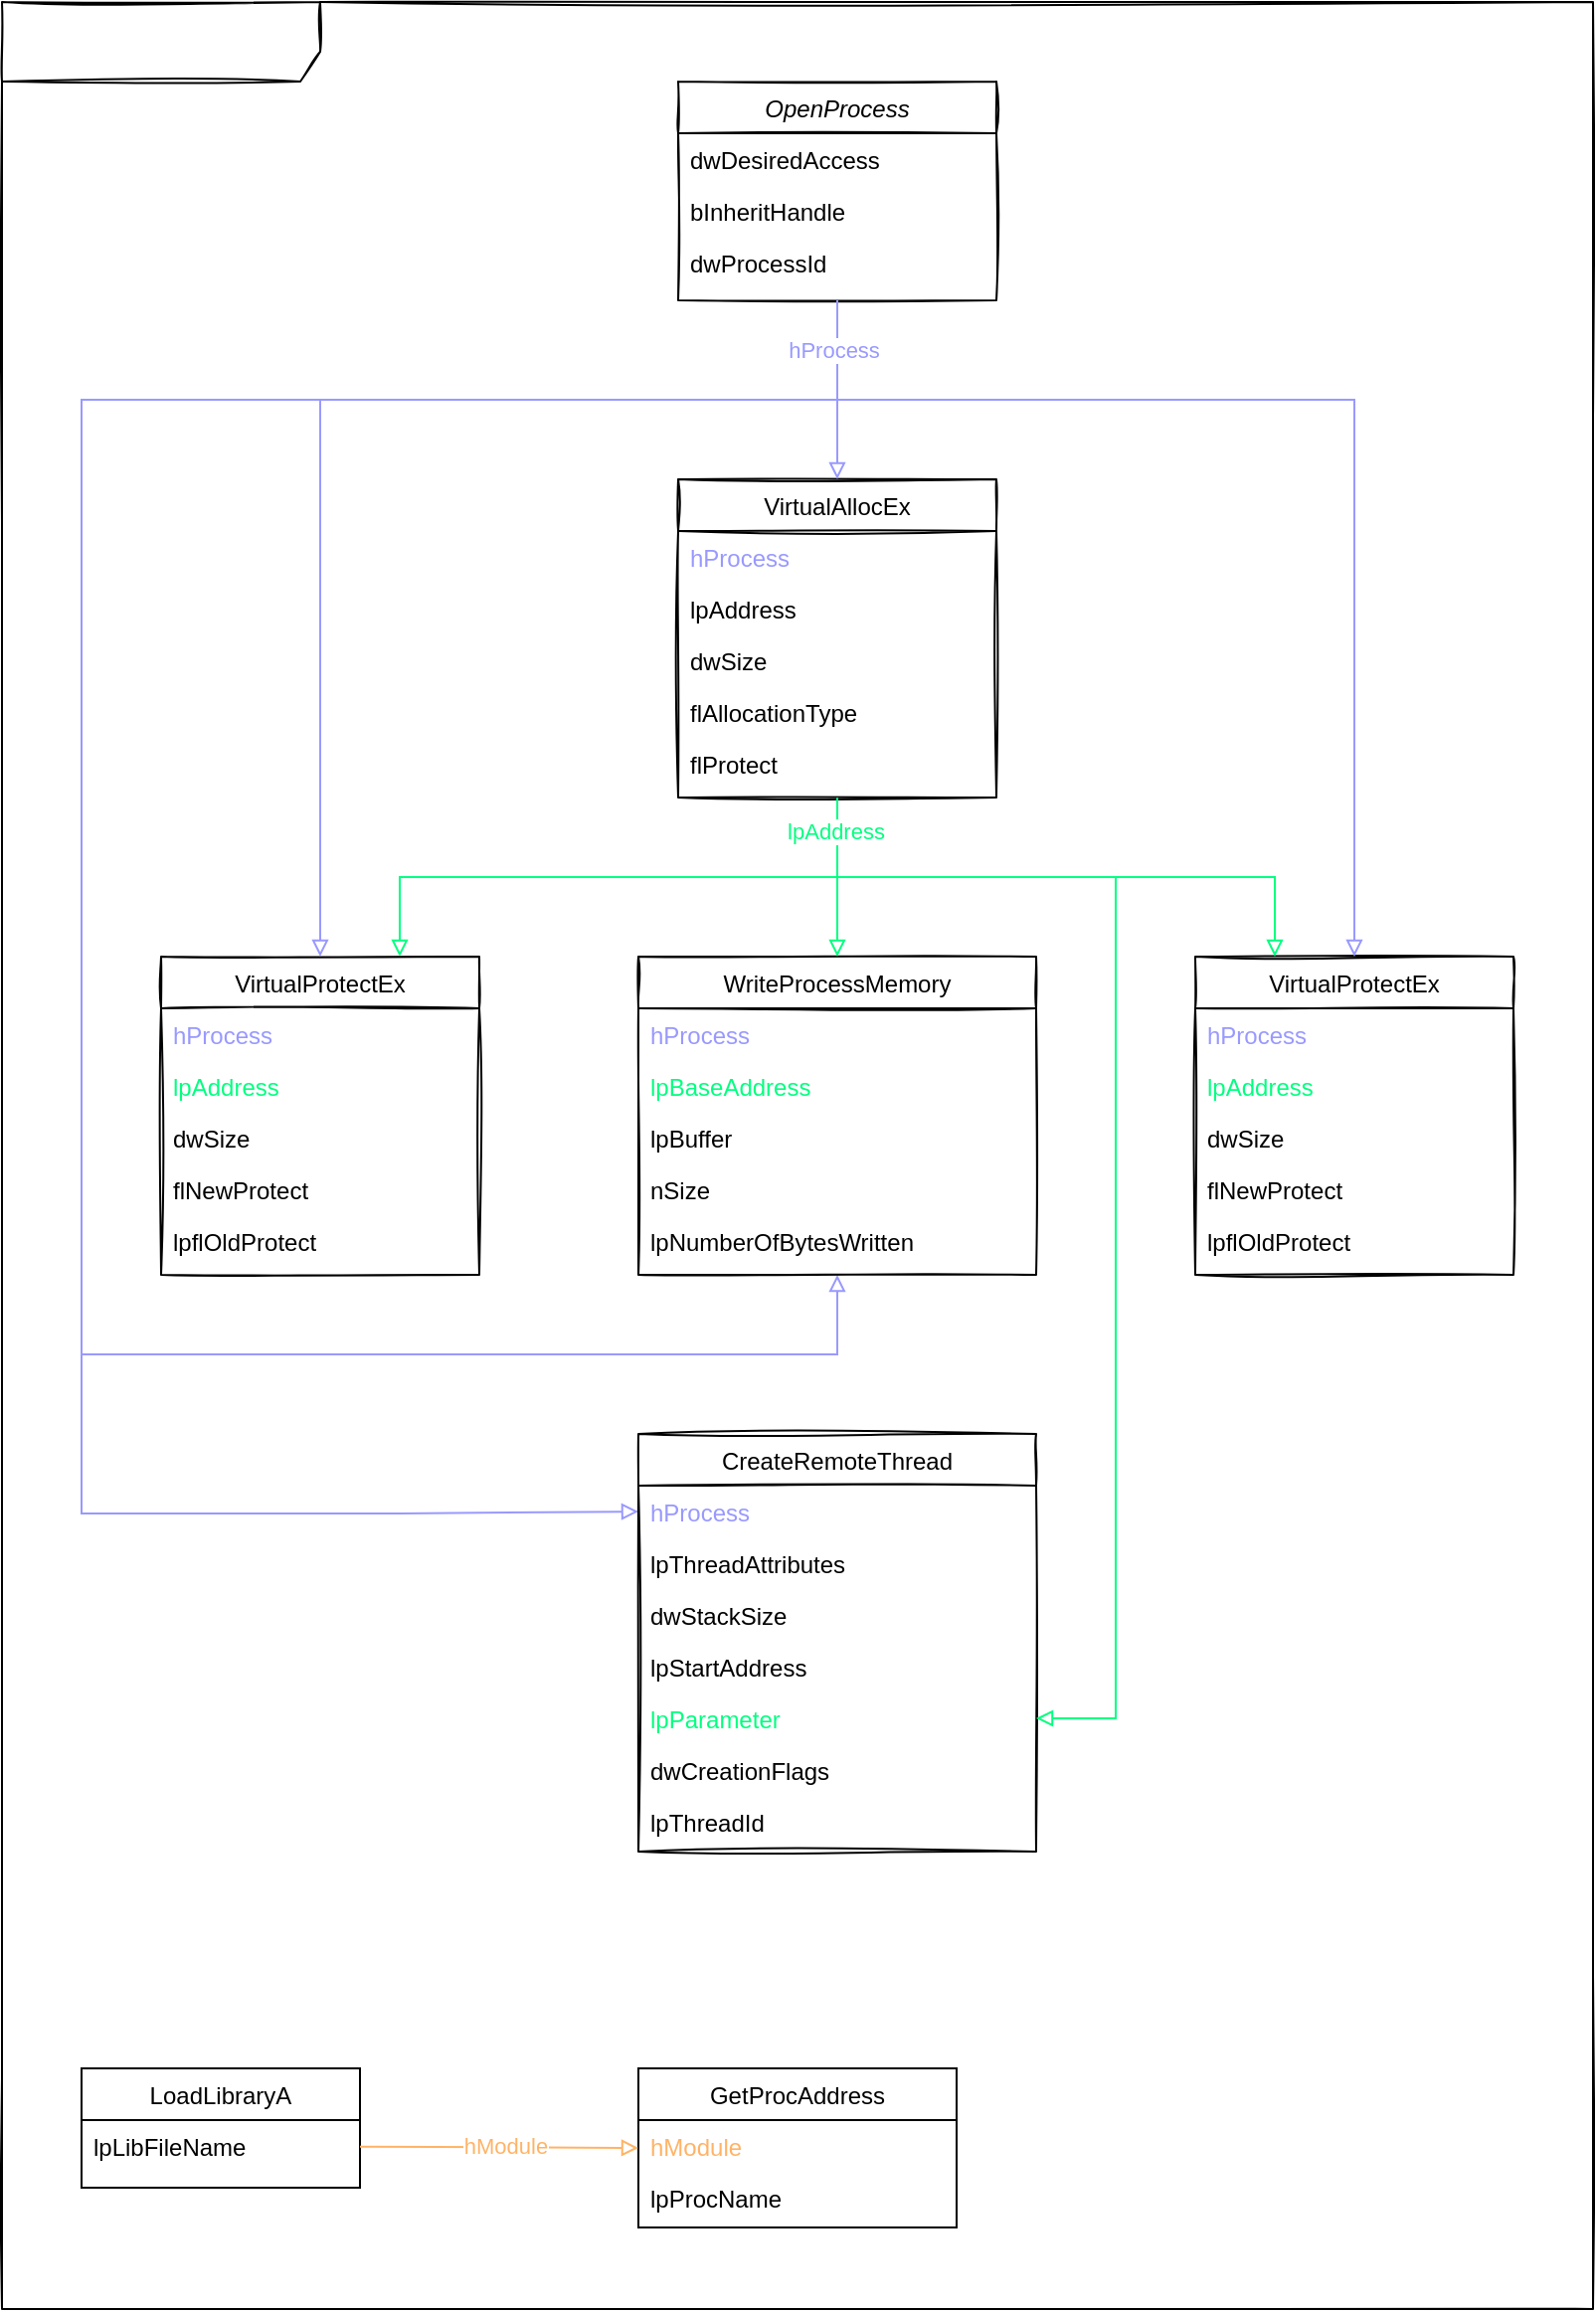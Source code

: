 <mxfile version="13.9.9" type="device"><diagram id="C5RBs43oDa-KdzZeNtuy" name="Page-1"><mxGraphModel dx="1810" dy="1247" grid="1" gridSize="10" guides="1" tooltips="1" connect="1" arrows="1" fold="1" page="1" pageScale="1" pageWidth="827" pageHeight="1169" math="0" shadow="0"><root><mxCell id="WIyWlLk6GJQsqaUBKTNV-0"/><mxCell id="WIyWlLk6GJQsqaUBKTNV-1" parent="WIyWlLk6GJQsqaUBKTNV-0"/><mxCell id="zkfFHV4jXpPFQw0GAbJ--0" value="OpenProcess" style="swimlane;fontStyle=2;align=center;verticalAlign=top;childLayout=stackLayout;horizontal=1;startSize=26;horizontalStack=0;resizeParent=1;resizeLast=0;collapsible=1;marginBottom=0;rounded=0;shadow=0;strokeWidth=1;swimlaneFillColor=none;sketch=1;glass=0;" parent="WIyWlLk6GJQsqaUBKTNV-1" vertex="1"><mxGeometry x="380" y="40" width="160" height="110" as="geometry"><mxRectangle x="230" y="140" width="160" height="26" as="alternateBounds"/></mxGeometry></mxCell><mxCell id="zkfFHV4jXpPFQw0GAbJ--1" value="dwDesiredAccess" style="text;align=left;verticalAlign=top;spacingLeft=4;spacingRight=4;overflow=hidden;rotatable=0;points=[[0,0.5],[1,0.5]];portConstraint=eastwest;" parent="zkfFHV4jXpPFQw0GAbJ--0" vertex="1"><mxGeometry y="26" width="160" height="26" as="geometry"/></mxCell><mxCell id="zkfFHV4jXpPFQw0GAbJ--2" value="bInheritHandle" style="text;align=left;verticalAlign=top;spacingLeft=4;spacingRight=4;overflow=hidden;rotatable=0;points=[[0,0.5],[1,0.5]];portConstraint=eastwest;rounded=0;shadow=0;html=0;" parent="zkfFHV4jXpPFQw0GAbJ--0" vertex="1"><mxGeometry y="52" width="160" height="26" as="geometry"/></mxCell><mxCell id="zkfFHV4jXpPFQw0GAbJ--3" value="dwProcessId" style="text;align=left;verticalAlign=top;spacingLeft=4;spacingRight=4;overflow=hidden;rotatable=0;points=[[0,0.5],[1,0.5]];portConstraint=eastwest;rounded=0;shadow=0;html=0;" parent="zkfFHV4jXpPFQw0GAbJ--0" vertex="1"><mxGeometry y="78" width="160" height="32" as="geometry"/></mxCell><mxCell id="VI2PxJREClhxeYMn8Lqr-63" style="edgeStyle=none;rounded=0;orthogonalLoop=1;jettySize=auto;html=1;entryX=0.75;entryY=0;entryDx=0;entryDy=0;startArrow=none;startFill=0;endArrow=block;endFill=0;fontColor=#9999FF;strokeColor=#00FF80;" edge="1" parent="WIyWlLk6GJQsqaUBKTNV-1" target="VI2PxJREClhxeYMn8Lqr-3"><mxGeometry relative="1" as="geometry"><mxPoint x="460" y="440" as="sourcePoint"/><Array as="points"><mxPoint x="240" y="440"/></Array></mxGeometry></mxCell><mxCell id="zkfFHV4jXpPFQw0GAbJ--17" value="VirtualAllocEx" style="swimlane;fontStyle=0;align=center;verticalAlign=top;childLayout=stackLayout;horizontal=1;startSize=26;horizontalStack=0;resizeParent=1;resizeLast=0;collapsible=1;marginBottom=0;rounded=0;shadow=0;strokeWidth=1;sketch=1;" parent="WIyWlLk6GJQsqaUBKTNV-1" vertex="1"><mxGeometry x="380" y="240" width="160" height="160" as="geometry"><mxRectangle x="550" y="140" width="160" height="26" as="alternateBounds"/></mxGeometry></mxCell><mxCell id="zkfFHV4jXpPFQw0GAbJ--18" value="hProcess" style="text;align=left;verticalAlign=top;spacingLeft=4;spacingRight=4;overflow=hidden;rotatable=0;points=[[0,0.5],[1,0.5]];portConstraint=eastwest;fontColor=#9999FF;" parent="zkfFHV4jXpPFQw0GAbJ--17" vertex="1"><mxGeometry y="26" width="160" height="26" as="geometry"/></mxCell><mxCell id="zkfFHV4jXpPFQw0GAbJ--19" value="lpAddress" style="text;align=left;verticalAlign=top;spacingLeft=4;spacingRight=4;overflow=hidden;rotatable=0;points=[[0,0.5],[1,0.5]];portConstraint=eastwest;rounded=0;shadow=0;html=0;" parent="zkfFHV4jXpPFQw0GAbJ--17" vertex="1"><mxGeometry y="52" width="160" height="26" as="geometry"/></mxCell><mxCell id="zkfFHV4jXpPFQw0GAbJ--20" value="dwSize" style="text;align=left;verticalAlign=top;spacingLeft=4;spacingRight=4;overflow=hidden;rotatable=0;points=[[0,0.5],[1,0.5]];portConstraint=eastwest;rounded=0;shadow=0;html=0;" parent="zkfFHV4jXpPFQw0GAbJ--17" vertex="1"><mxGeometry y="78" width="160" height="26" as="geometry"/></mxCell><mxCell id="zkfFHV4jXpPFQw0GAbJ--21" value="flAllocationType" style="text;align=left;verticalAlign=top;spacingLeft=4;spacingRight=4;overflow=hidden;rotatable=0;points=[[0,0.5],[1,0.5]];portConstraint=eastwest;rounded=0;shadow=0;html=0;" parent="zkfFHV4jXpPFQw0GAbJ--17" vertex="1"><mxGeometry y="104" width="160" height="26" as="geometry"/></mxCell><mxCell id="zkfFHV4jXpPFQw0GAbJ--22" value="flProtect" style="text;align=left;verticalAlign=top;spacingLeft=4;spacingRight=4;overflow=hidden;rotatable=0;points=[[0,0.5],[1,0.5]];portConstraint=eastwest;rounded=0;shadow=0;html=0;" parent="zkfFHV4jXpPFQw0GAbJ--17" vertex="1"><mxGeometry y="130" width="160" height="26" as="geometry"/></mxCell><mxCell id="VI2PxJREClhxeYMn8Lqr-3" value="VirtualProtectEx" style="swimlane;fontStyle=0;align=center;verticalAlign=top;childLayout=stackLayout;horizontal=1;startSize=26;horizontalStack=0;resizeParent=1;resizeLast=0;collapsible=1;marginBottom=0;rounded=0;shadow=0;strokeWidth=1;sketch=1;" vertex="1" parent="WIyWlLk6GJQsqaUBKTNV-1"><mxGeometry x="120" y="480" width="160" height="160" as="geometry"><mxRectangle x="550" y="140" width="160" height="26" as="alternateBounds"/></mxGeometry></mxCell><mxCell id="VI2PxJREClhxeYMn8Lqr-4" value="hProcess" style="text;align=left;verticalAlign=top;spacingLeft=4;spacingRight=4;overflow=hidden;rotatable=0;points=[[0,0.5],[1,0.5]];portConstraint=eastwest;fontColor=#9999FF;" vertex="1" parent="VI2PxJREClhxeYMn8Lqr-3"><mxGeometry y="26" width="160" height="26" as="geometry"/></mxCell><mxCell id="VI2PxJREClhxeYMn8Lqr-5" value="lpAddress" style="text;align=left;verticalAlign=top;spacingLeft=4;spacingRight=4;overflow=hidden;rotatable=0;points=[[0,0.5],[1,0.5]];portConstraint=eastwest;rounded=0;shadow=0;html=0;fontColor=#00FF80;" vertex="1" parent="VI2PxJREClhxeYMn8Lqr-3"><mxGeometry y="52" width="160" height="26" as="geometry"/></mxCell><mxCell id="VI2PxJREClhxeYMn8Lqr-6" value="dwSize" style="text;align=left;verticalAlign=top;spacingLeft=4;spacingRight=4;overflow=hidden;rotatable=0;points=[[0,0.5],[1,0.5]];portConstraint=eastwest;rounded=0;shadow=0;html=0;" vertex="1" parent="VI2PxJREClhxeYMn8Lqr-3"><mxGeometry y="78" width="160" height="26" as="geometry"/></mxCell><mxCell id="VI2PxJREClhxeYMn8Lqr-7" value="flNewProtect" style="text;align=left;verticalAlign=top;spacingLeft=4;spacingRight=4;overflow=hidden;rotatable=0;points=[[0,0.5],[1,0.5]];portConstraint=eastwest;rounded=0;shadow=0;html=0;" vertex="1" parent="VI2PxJREClhxeYMn8Lqr-3"><mxGeometry y="104" width="160" height="26" as="geometry"/></mxCell><mxCell id="VI2PxJREClhxeYMn8Lqr-8" value="lpflOldProtect" style="text;align=left;verticalAlign=top;spacingLeft=4;spacingRight=4;overflow=hidden;rotatable=0;points=[[0,0.5],[1,0.5]];portConstraint=eastwest;rounded=0;shadow=0;html=0;" vertex="1" parent="VI2PxJREClhxeYMn8Lqr-3"><mxGeometry y="130" width="160" height="26" as="geometry"/></mxCell><mxCell id="VI2PxJREClhxeYMn8Lqr-60" style="edgeStyle=none;rounded=0;orthogonalLoop=1;jettySize=auto;html=1;startArrow=block;startFill=0;endArrow=none;endFill=0;strokeColor=#9999FF;exitX=0.5;exitY=1;exitDx=0;exitDy=0;" edge="1" parent="WIyWlLk6GJQsqaUBKTNV-1" source="VI2PxJREClhxeYMn8Lqr-11"><mxGeometry relative="1" as="geometry"><mxPoint x="200" y="200" as="targetPoint"/><mxPoint x="320" y="520" as="sourcePoint"/><Array as="points"><mxPoint x="460" y="680"/><mxPoint x="320" y="680"/><mxPoint x="80" y="680"/><mxPoint x="80" y="440"/><mxPoint x="80" y="200"/></Array></mxGeometry></mxCell><mxCell id="VI2PxJREClhxeYMn8Lqr-11" value="WriteProcessMemory" style="swimlane;fontStyle=0;align=center;verticalAlign=top;childLayout=stackLayout;horizontal=1;startSize=26;horizontalStack=0;resizeParent=1;resizeLast=0;collapsible=1;marginBottom=0;rounded=0;shadow=0;strokeWidth=1;sketch=1;" vertex="1" parent="WIyWlLk6GJQsqaUBKTNV-1"><mxGeometry x="360" y="480" width="200" height="160" as="geometry"><mxRectangle x="550" y="140" width="160" height="26" as="alternateBounds"/></mxGeometry></mxCell><mxCell id="VI2PxJREClhxeYMn8Lqr-12" value="hProcess" style="text;align=left;verticalAlign=top;spacingLeft=4;spacingRight=4;overflow=hidden;rotatable=0;points=[[0,0.5],[1,0.5]];portConstraint=eastwest;fontColor=#9999FF;" vertex="1" parent="VI2PxJREClhxeYMn8Lqr-11"><mxGeometry y="26" width="200" height="26" as="geometry"/></mxCell><mxCell id="VI2PxJREClhxeYMn8Lqr-13" value="lpBaseAddress" style="text;align=left;verticalAlign=top;spacingLeft=4;spacingRight=4;overflow=hidden;rotatable=0;points=[[0,0.5],[1,0.5]];portConstraint=eastwest;rounded=0;shadow=0;html=0;fontColor=#00FF80;" vertex="1" parent="VI2PxJREClhxeYMn8Lqr-11"><mxGeometry y="52" width="200" height="26" as="geometry"/></mxCell><mxCell id="VI2PxJREClhxeYMn8Lqr-14" value="lpBuffer" style="text;align=left;verticalAlign=top;spacingLeft=4;spacingRight=4;overflow=hidden;rotatable=0;points=[[0,0.5],[1,0.5]];portConstraint=eastwest;rounded=0;shadow=0;html=0;" vertex="1" parent="VI2PxJREClhxeYMn8Lqr-11"><mxGeometry y="78" width="200" height="26" as="geometry"/></mxCell><mxCell id="VI2PxJREClhxeYMn8Lqr-15" value="nSize" style="text;align=left;verticalAlign=top;spacingLeft=4;spacingRight=4;overflow=hidden;rotatable=0;points=[[0,0.5],[1,0.5]];portConstraint=eastwest;rounded=0;shadow=0;html=0;" vertex="1" parent="VI2PxJREClhxeYMn8Lqr-11"><mxGeometry y="104" width="200" height="26" as="geometry"/></mxCell><mxCell id="VI2PxJREClhxeYMn8Lqr-16" value="lpNumberOfBytesWritten" style="text;align=left;verticalAlign=top;spacingLeft=4;spacingRight=4;overflow=hidden;rotatable=0;points=[[0,0.5],[1,0.5]];portConstraint=eastwest;rounded=0;shadow=0;html=0;" vertex="1" parent="VI2PxJREClhxeYMn8Lqr-11"><mxGeometry y="130" width="200" height="26" as="geometry"/></mxCell><mxCell id="VI2PxJREClhxeYMn8Lqr-27" value="VirtualProtectEx" style="swimlane;fontStyle=0;align=center;verticalAlign=top;childLayout=stackLayout;horizontal=1;startSize=26;horizontalStack=0;resizeParent=1;resizeLast=0;collapsible=1;marginBottom=0;rounded=0;shadow=0;strokeWidth=1;sketch=1;" vertex="1" parent="WIyWlLk6GJQsqaUBKTNV-1"><mxGeometry x="640" y="480" width="160" height="160" as="geometry"><mxRectangle x="550" y="140" width="160" height="26" as="alternateBounds"/></mxGeometry></mxCell><mxCell id="VI2PxJREClhxeYMn8Lqr-28" value="hProcess" style="text;align=left;verticalAlign=top;spacingLeft=4;spacingRight=4;overflow=hidden;rotatable=0;points=[[0,0.5],[1,0.5]];portConstraint=eastwest;fontColor=#9999FF;" vertex="1" parent="VI2PxJREClhxeYMn8Lqr-27"><mxGeometry y="26" width="160" height="26" as="geometry"/></mxCell><mxCell id="VI2PxJREClhxeYMn8Lqr-29" value="lpAddress" style="text;align=left;verticalAlign=top;spacingLeft=4;spacingRight=4;overflow=hidden;rotatable=0;points=[[0,0.5],[1,0.5]];portConstraint=eastwest;rounded=0;shadow=0;html=0;fontColor=#00FF80;" vertex="1" parent="VI2PxJREClhxeYMn8Lqr-27"><mxGeometry y="52" width="160" height="26" as="geometry"/></mxCell><mxCell id="VI2PxJREClhxeYMn8Lqr-30" value="dwSize" style="text;align=left;verticalAlign=top;spacingLeft=4;spacingRight=4;overflow=hidden;rotatable=0;points=[[0,0.5],[1,0.5]];portConstraint=eastwest;rounded=0;shadow=0;html=0;" vertex="1" parent="VI2PxJREClhxeYMn8Lqr-27"><mxGeometry y="78" width="160" height="26" as="geometry"/></mxCell><mxCell id="VI2PxJREClhxeYMn8Lqr-31" value="flNewProtect" style="text;align=left;verticalAlign=top;spacingLeft=4;spacingRight=4;overflow=hidden;rotatable=0;points=[[0,0.5],[1,0.5]];portConstraint=eastwest;rounded=0;shadow=0;html=0;" vertex="1" parent="VI2PxJREClhxeYMn8Lqr-27"><mxGeometry y="104" width="160" height="26" as="geometry"/></mxCell><mxCell id="VI2PxJREClhxeYMn8Lqr-32" value="lpflOldProtect" style="text;align=left;verticalAlign=top;spacingLeft=4;spacingRight=4;overflow=hidden;rotatable=0;points=[[0,0.5],[1,0.5]];portConstraint=eastwest;rounded=0;shadow=0;html=0;" vertex="1" parent="VI2PxJREClhxeYMn8Lqr-27"><mxGeometry y="130" width="160" height="26" as="geometry"/></mxCell><mxCell id="VI2PxJREClhxeYMn8Lqr-33" value="LoadLibraryA" style="swimlane;fontStyle=0;align=center;verticalAlign=top;childLayout=stackLayout;horizontal=1;startSize=26;horizontalStack=0;resizeParent=1;resizeLast=0;collapsible=1;marginBottom=0;rounded=0;shadow=0;strokeWidth=1;" vertex="1" parent="WIyWlLk6GJQsqaUBKTNV-1"><mxGeometry x="80" y="1039" width="140" height="60" as="geometry"><mxRectangle x="550" y="140" width="160" height="26" as="alternateBounds"/></mxGeometry></mxCell><mxCell id="VI2PxJREClhxeYMn8Lqr-34" value="lpLibFileName" style="text;align=left;verticalAlign=top;spacingLeft=4;spacingRight=4;overflow=hidden;rotatable=0;points=[[0,0.5],[1,0.5]];portConstraint=eastwest;" vertex="1" parent="VI2PxJREClhxeYMn8Lqr-33"><mxGeometry y="26" width="140" height="26" as="geometry"/></mxCell><mxCell id="VI2PxJREClhxeYMn8Lqr-39" value="GetProcAddress" style="swimlane;fontStyle=0;align=center;verticalAlign=top;childLayout=stackLayout;horizontal=1;startSize=26;horizontalStack=0;resizeParent=1;resizeLast=0;collapsible=1;marginBottom=0;rounded=0;shadow=0;strokeWidth=1;" vertex="1" parent="WIyWlLk6GJQsqaUBKTNV-1"><mxGeometry x="360" y="1039" width="160" height="80" as="geometry"><mxRectangle x="550" y="140" width="160" height="26" as="alternateBounds"/></mxGeometry></mxCell><mxCell id="VI2PxJREClhxeYMn8Lqr-40" value="hModule" style="text;align=left;verticalAlign=top;spacingLeft=4;spacingRight=4;overflow=hidden;rotatable=0;points=[[0,0.5],[1,0.5]];portConstraint=eastwest;fontColor=#FFB366;" vertex="1" parent="VI2PxJREClhxeYMn8Lqr-39"><mxGeometry y="26" width="160" height="26" as="geometry"/></mxCell><mxCell id="VI2PxJREClhxeYMn8Lqr-41" value="lpProcName" style="text;align=left;verticalAlign=top;spacingLeft=4;spacingRight=4;overflow=hidden;rotatable=0;points=[[0,0.5],[1,0.5]];portConstraint=eastwest;" vertex="1" parent="VI2PxJREClhxeYMn8Lqr-39"><mxGeometry y="52" width="160" height="26" as="geometry"/></mxCell><mxCell id="VI2PxJREClhxeYMn8Lqr-61" style="edgeStyle=none;rounded=0;orthogonalLoop=1;jettySize=auto;html=1;startArrow=block;startFill=0;endArrow=none;endFill=0;strokeColor=#9999FF;exitX=0;exitY=0.5;exitDx=0;exitDy=0;" edge="1" parent="WIyWlLk6GJQsqaUBKTNV-1" source="VI2PxJREClhxeYMn8Lqr-43"><mxGeometry relative="1" as="geometry"><mxPoint x="80" y="680" as="targetPoint"/><Array as="points"><mxPoint x="240" y="760"/><mxPoint x="150" y="760"/><mxPoint x="80" y="760"/></Array></mxGeometry></mxCell><mxCell id="VI2PxJREClhxeYMn8Lqr-42" value="CreateRemoteThread" style="swimlane;fontStyle=0;align=center;verticalAlign=top;childLayout=stackLayout;horizontal=1;startSize=26;horizontalStack=0;resizeParent=1;resizeLast=0;collapsible=1;marginBottom=0;rounded=0;shadow=0;strokeWidth=1;sketch=1;" vertex="1" parent="WIyWlLk6GJQsqaUBKTNV-1"><mxGeometry x="360" y="720" width="200" height="210" as="geometry"><mxRectangle x="550" y="140" width="160" height="26" as="alternateBounds"/></mxGeometry></mxCell><mxCell id="VI2PxJREClhxeYMn8Lqr-43" value="hProcess" style="text;align=left;verticalAlign=top;spacingLeft=4;spacingRight=4;overflow=hidden;rotatable=0;points=[[0,0.5],[1,0.5]];portConstraint=eastwest;fontColor=#9999FF;" vertex="1" parent="VI2PxJREClhxeYMn8Lqr-42"><mxGeometry y="26" width="200" height="26" as="geometry"/></mxCell><mxCell id="VI2PxJREClhxeYMn8Lqr-44" value="lpThreadAttributes" style="text;align=left;verticalAlign=top;spacingLeft=4;spacingRight=4;overflow=hidden;rotatable=0;points=[[0,0.5],[1,0.5]];portConstraint=eastwest;" vertex="1" parent="VI2PxJREClhxeYMn8Lqr-42"><mxGeometry y="52" width="200" height="26" as="geometry"/></mxCell><mxCell id="VI2PxJREClhxeYMn8Lqr-45" value="dwStackSize" style="text;align=left;verticalAlign=top;spacingLeft=4;spacingRight=4;overflow=hidden;rotatable=0;points=[[0,0.5],[1,0.5]];portConstraint=eastwest;" vertex="1" parent="VI2PxJREClhxeYMn8Lqr-42"><mxGeometry y="78" width="200" height="26" as="geometry"/></mxCell><mxCell id="VI2PxJREClhxeYMn8Lqr-46" value="lpStartAddress" style="text;align=left;verticalAlign=top;spacingLeft=4;spacingRight=4;overflow=hidden;rotatable=0;points=[[0,0.5],[1,0.5]];portConstraint=eastwest;" vertex="1" parent="VI2PxJREClhxeYMn8Lqr-42"><mxGeometry y="104" width="200" height="26" as="geometry"/></mxCell><mxCell id="VI2PxJREClhxeYMn8Lqr-47" value="lpParameter" style="text;align=left;verticalAlign=top;spacingLeft=4;spacingRight=4;overflow=hidden;rotatable=0;points=[[0,0.5],[1,0.5]];portConstraint=eastwest;fontColor=#00FF80;" vertex="1" parent="VI2PxJREClhxeYMn8Lqr-42"><mxGeometry y="130" width="200" height="26" as="geometry"/></mxCell><mxCell id="VI2PxJREClhxeYMn8Lqr-48" value="dwCreationFlags" style="text;align=left;verticalAlign=top;spacingLeft=4;spacingRight=4;overflow=hidden;rotatable=0;points=[[0,0.5],[1,0.5]];portConstraint=eastwest;" vertex="1" parent="VI2PxJREClhxeYMn8Lqr-42"><mxGeometry y="156" width="200" height="26" as="geometry"/></mxCell><mxCell id="VI2PxJREClhxeYMn8Lqr-49" value="lpThreadId" style="text;align=left;verticalAlign=top;spacingLeft=4;spacingRight=4;overflow=hidden;rotatable=0;points=[[0,0.5],[1,0.5]];portConstraint=eastwest;" vertex="1" parent="VI2PxJREClhxeYMn8Lqr-42"><mxGeometry y="182" width="200" height="26" as="geometry"/></mxCell><mxCell id="VI2PxJREClhxeYMn8Lqr-57" style="edgeStyle=none;rounded=0;orthogonalLoop=1;jettySize=auto;html=1;entryX=0.5;entryY=0;entryDx=0;entryDy=0;startArrow=none;startFill=0;endArrow=block;endFill=0;fillColor=#1ba1e2;strokeColor=#9999FF;" edge="1" parent="WIyWlLk6GJQsqaUBKTNV-1" target="VI2PxJREClhxeYMn8Lqr-3"><mxGeometry relative="1" as="geometry"><mxPoint x="460" y="200" as="sourcePoint"/><Array as="points"><mxPoint x="200" y="200"/></Array></mxGeometry></mxCell><mxCell id="VI2PxJREClhxeYMn8Lqr-58" style="edgeStyle=none;rounded=0;orthogonalLoop=1;jettySize=auto;html=1;entryX=0.5;entryY=0;entryDx=0;entryDy=0;startArrow=none;startFill=0;endArrow=block;endFill=0;fillColor=#cce5ff;strokeColor=#9999FF;" edge="1" parent="WIyWlLk6GJQsqaUBKTNV-1" source="zkfFHV4jXpPFQw0GAbJ--3" target="zkfFHV4jXpPFQw0GAbJ--17"><mxGeometry relative="1" as="geometry"/></mxCell><mxCell id="VI2PxJREClhxeYMn8Lqr-62" value="hProcess" style="edgeLabel;html=1;align=center;verticalAlign=middle;resizable=0;points=[];fontColor=#9999FF;" vertex="1" connectable="0" parent="VI2PxJREClhxeYMn8Lqr-58"><mxGeometry x="-0.444" y="-2" relative="1" as="geometry"><mxPoint as="offset"/></mxGeometry></mxCell><mxCell id="VI2PxJREClhxeYMn8Lqr-59" style="edgeStyle=none;rounded=0;orthogonalLoop=1;jettySize=auto;html=1;entryX=0.5;entryY=0;entryDx=0;entryDy=0;startArrow=none;startFill=0;endArrow=block;endFill=0;strokeColor=#9999FF;" edge="1" parent="WIyWlLk6GJQsqaUBKTNV-1" target="VI2PxJREClhxeYMn8Lqr-27"><mxGeometry relative="1" as="geometry"><mxPoint x="460" y="200" as="sourcePoint"/><Array as="points"><mxPoint x="720" y="200"/></Array></mxGeometry></mxCell><mxCell id="VI2PxJREClhxeYMn8Lqr-64" style="edgeStyle=none;rounded=0;orthogonalLoop=1;jettySize=auto;html=1;entryX=0.5;entryY=0;entryDx=0;entryDy=0;startArrow=none;startFill=0;endArrow=block;endFill=0;strokeColor=#00FF80;fontColor=#9999FF;exitX=0.5;exitY=1;exitDx=0;exitDy=0;" edge="1" parent="WIyWlLk6GJQsqaUBKTNV-1" source="zkfFHV4jXpPFQw0GAbJ--17" target="VI2PxJREClhxeYMn8Lqr-11"><mxGeometry relative="1" as="geometry"><mxPoint x="500" y="399" as="sourcePoint"/></mxGeometry></mxCell><mxCell id="VI2PxJREClhxeYMn8Lqr-67" value="lpAddress" style="edgeLabel;html=1;align=center;verticalAlign=middle;resizable=0;points=[];fontColor=#00FF80;" vertex="1" connectable="0" parent="VI2PxJREClhxeYMn8Lqr-64"><mxGeometry x="-0.575" y="-1" relative="1" as="geometry"><mxPoint as="offset"/></mxGeometry></mxCell><mxCell id="VI2PxJREClhxeYMn8Lqr-66" style="edgeStyle=none;rounded=0;orthogonalLoop=1;jettySize=auto;html=1;startArrow=none;startFill=0;endArrow=block;endFill=0;strokeColor=#00FF80;fontColor=#9999FF;entryX=0.25;entryY=0;entryDx=0;entryDy=0;" edge="1" parent="WIyWlLk6GJQsqaUBKTNV-1" target="VI2PxJREClhxeYMn8Lqr-27"><mxGeometry relative="1" as="geometry"><mxPoint x="600" y="440" as="sourcePoint"/><mxPoint x="630" y="550" as="targetPoint"/><Array as="points"><mxPoint x="680" y="440"/></Array></mxGeometry></mxCell><mxCell id="VI2PxJREClhxeYMn8Lqr-68" style="edgeStyle=none;rounded=0;orthogonalLoop=1;jettySize=auto;html=1;startArrow=none;startFill=0;endArrow=block;endFill=0;strokeColor=#00FF80;fontColor=#00FF80;" edge="1" parent="WIyWlLk6GJQsqaUBKTNV-1" target="VI2PxJREClhxeYMn8Lqr-47"><mxGeometry relative="1" as="geometry"><mxPoint x="460" y="440" as="sourcePoint"/><Array as="points"><mxPoint x="600" y="440"/><mxPoint x="600" y="863"/></Array></mxGeometry></mxCell><mxCell id="VI2PxJREClhxeYMn8Lqr-69" style="edgeStyle=none;rounded=0;orthogonalLoop=1;jettySize=auto;html=1;exitX=0.25;exitY=0;exitDx=0;exitDy=0;startArrow=none;startFill=0;endArrow=block;endFill=0;strokeColor=#00FF80;fontColor=#00FF80;" edge="1" parent="WIyWlLk6GJQsqaUBKTNV-1" source="VI2PxJREClhxeYMn8Lqr-39" target="VI2PxJREClhxeYMn8Lqr-39"><mxGeometry relative="1" as="geometry"/></mxCell><mxCell id="VI2PxJREClhxeYMn8Lqr-70" style="edgeStyle=none;rounded=0;orthogonalLoop=1;jettySize=auto;html=1;entryX=0;entryY=0.5;entryDx=0;entryDy=0;startArrow=none;startFill=0;endArrow=block;endFill=0;fontColor=#FFB366;strokeColor=#FFB366;" edge="1" parent="WIyWlLk6GJQsqaUBKTNV-1" source="VI2PxJREClhxeYMn8Lqr-34" target="VI2PxJREClhxeYMn8Lqr-39"><mxGeometry relative="1" as="geometry"/></mxCell><mxCell id="VI2PxJREClhxeYMn8Lqr-71" value="hModule" style="edgeLabel;html=1;align=center;verticalAlign=middle;resizable=0;points=[];fontColor=#FFB366;" vertex="1" connectable="0" parent="VI2PxJREClhxeYMn8Lqr-70"><mxGeometry x="-0.262" y="2" relative="1" as="geometry"><mxPoint x="21.18" y="1" as="offset"/></mxGeometry></mxCell><mxCell id="VI2PxJREClhxeYMn8Lqr-72" value="Inject module" style="shape=umlFrame;whiteSpace=wrap;html=1;rounded=0;shadow=0;glass=0;sketch=1;gradientColor=none;fontColor=#FFFFFF;width=160;height=40;" vertex="1" parent="WIyWlLk6GJQsqaUBKTNV-1"><mxGeometry x="40" width="800" height="1160" as="geometry"/></mxCell></root></mxGraphModel></diagram></mxfile>